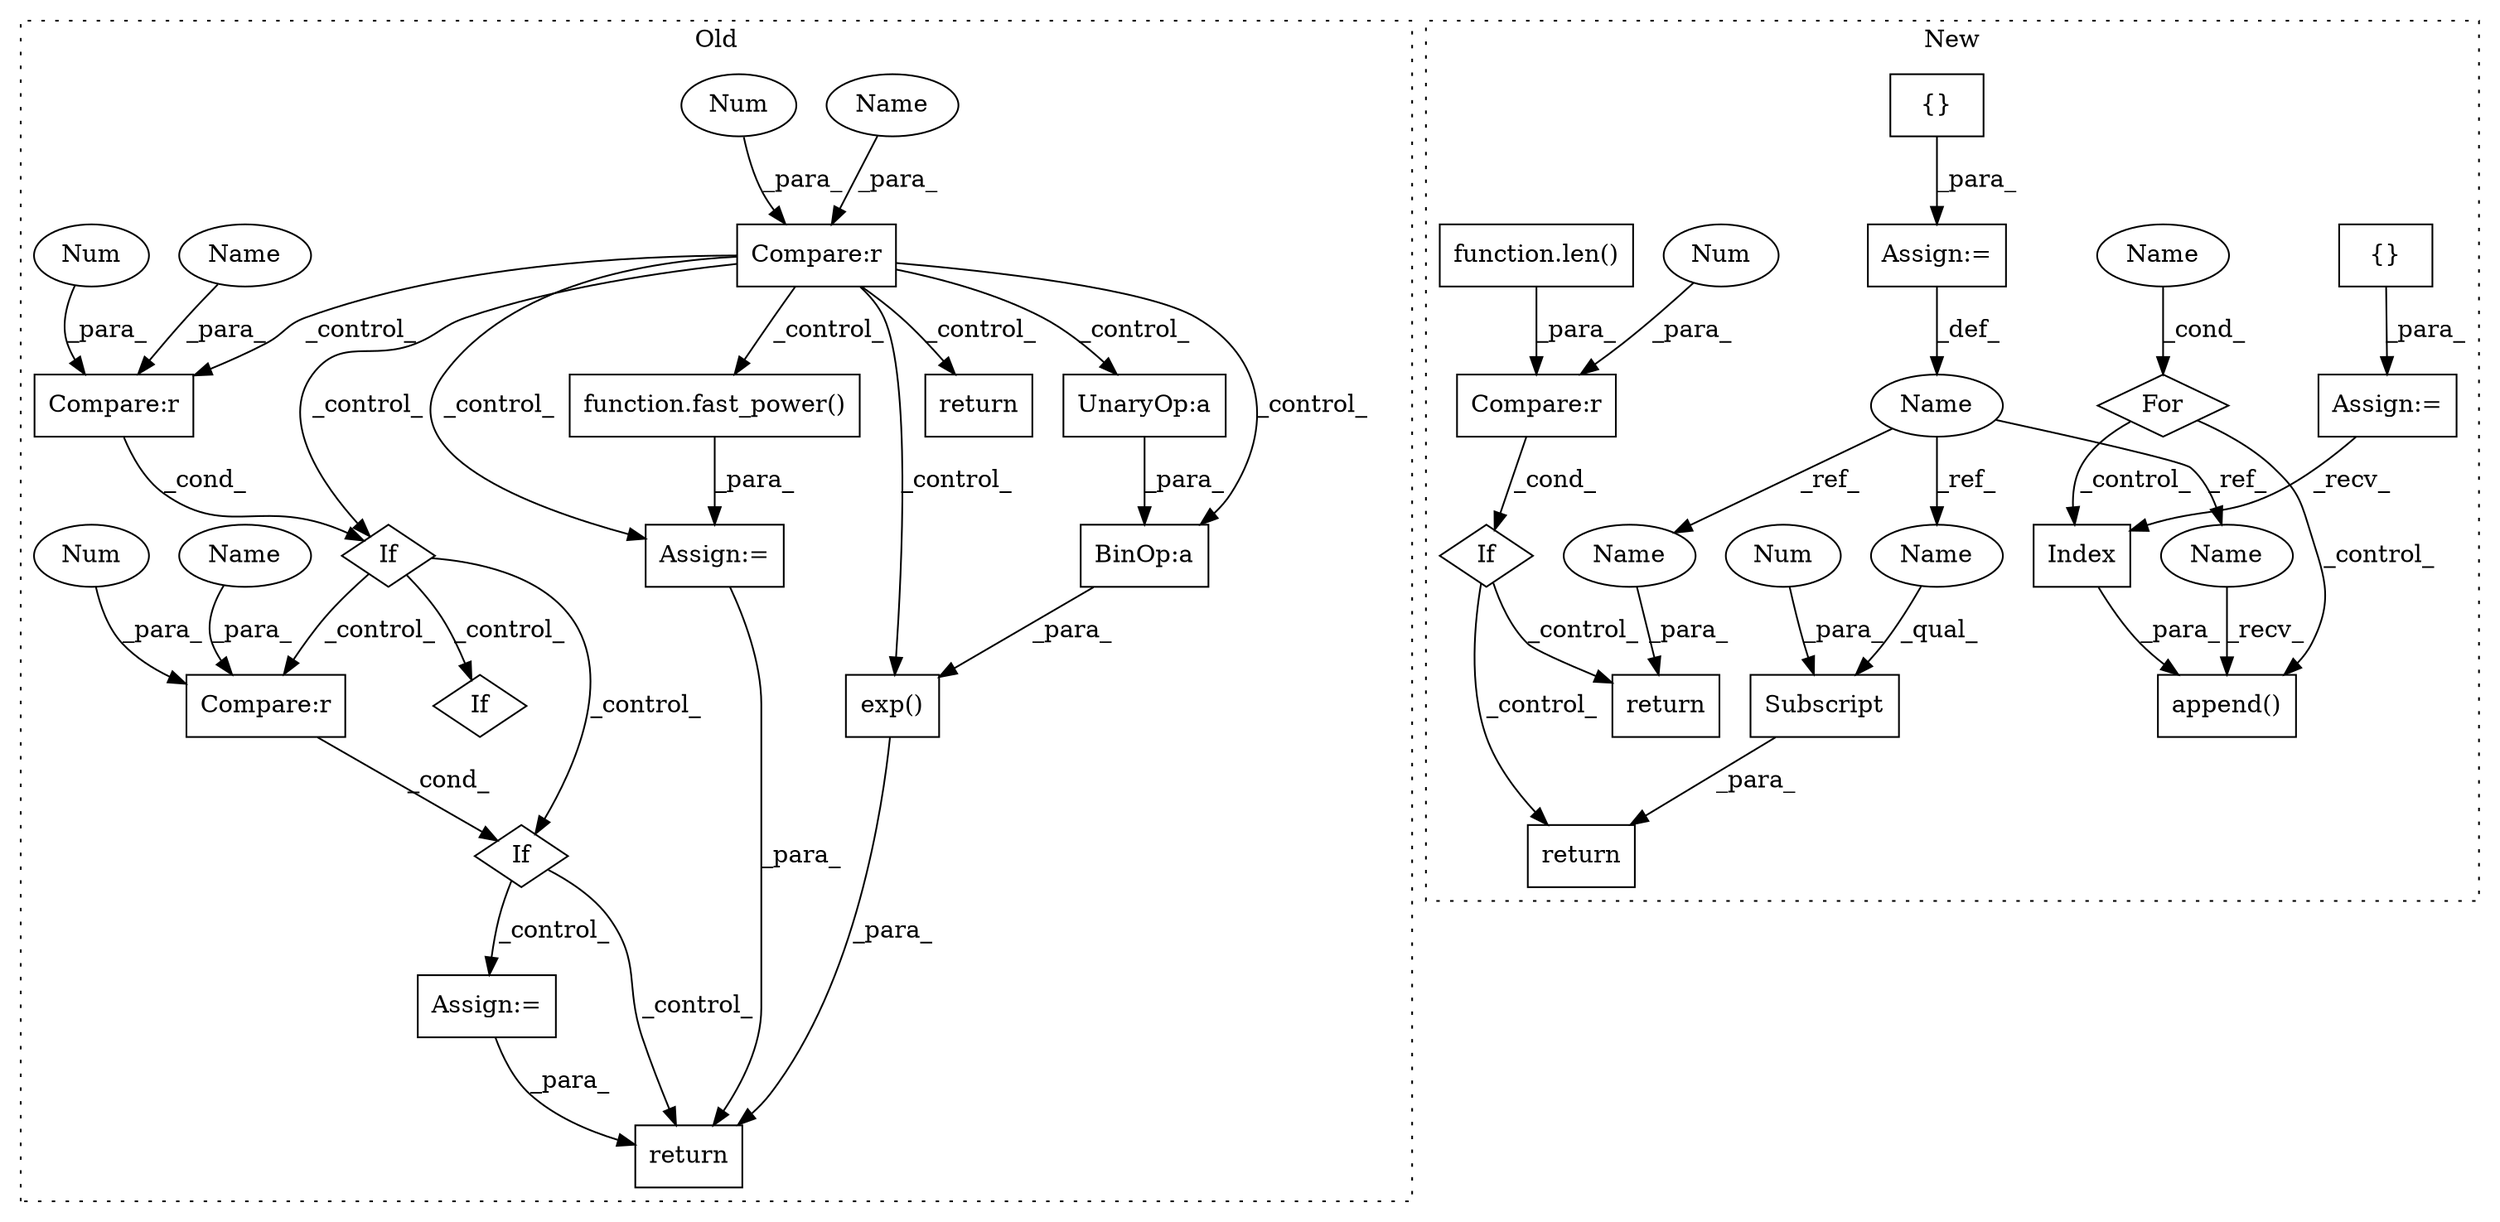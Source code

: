 digraph G {
subgraph cluster0 {
1 [label="exp()" a="75" s="3027,3052" l="10,1" shape="box"];
3 [label="BinOp:a" a="82" s="3038" l="10" shape="box"];
4 [label="UnaryOp:a" a="61" s="3037" l="1" shape="box"];
6 [label="return" a="93" s="3698" l="7" shape="box"];
11 [label="Compare:r" a="40" s="2769" l="15" shape="box"];
12 [label="If" a="96" s="3154" l="3" shape="diamond"];
21 [label="Num" a="76" s="2783" l="1" shape="ellipse"];
24 [label="return" a="93" s="2871" l="7" shape="box"];
25 [label="If" a="96" s="3122" l="3" shape="diamond"];
26 [label="Compare:r" a="40" s="3441" l="15" shape="box"];
27 [label="If" a="96" s="3441" l="0" shape="diamond"];
28 [label="Compare:r" a="40" s="3125" l="15" shape="box"];
29 [label="function.fast_power()" a="75" s="2928,2947" l="11,1" shape="box"];
30 [label="Num" a="76" s="3455" l="1" shape="ellipse"];
31 [label="Num" a="76" s="3139" l="1" shape="ellipse"];
32 [label="Assign:=" a="68" s="3477" l="3" shape="box"];
33 [label="Assign:=" a="68" s="2925" l="3" shape="box"];
38 [label="Name" a="87" s="3441" l="10" shape="ellipse"];
39 [label="Name" a="87" s="2769" l="10" shape="ellipse"];
40 [label="Name" a="87" s="3125" l="10" shape="ellipse"];
label = "Old";
style="dotted";
}
subgraph cluster1 {
2 [label="{}" a="59" s="4224,4224" l="2,1" shape="box"];
5 [label="return" a="93" s="4458" l="7" shape="box"];
7 [label="If" a="96" s="4425" l="3" shape="diamond"];
8 [label="Subscript" a="63" s="4465,0" l="9,0" shape="box"];
9 [label="Name" a="87" s="4215" l="6" shape="ellipse"];
10 [label="return" a="93" s="4493" l="7" shape="box"];
13 [label="Compare:r" a="40" s="4428" l="20" shape="box"];
14 [label="append()" a="75" s="4396,4418" l="14,1" shape="box"];
15 [label="Index" a="46" s="4410" l="8" shape="box"];
16 [label="{}" a="59" s="4237,4320" l="1,0" shape="box"];
17 [label="Name" a="87" s="4371" l="1" shape="ellipse"];
18 [label="For" a="107" s="4367,4386" l="4,10" shape="diamond"];
19 [label="Num" a="76" s="4447" l="1" shape="ellipse"];
20 [label="Num" a="76" s="4472" l="1" shape="ellipse"];
22 [label="Assign:=" a="68" s="4234" l="3" shape="box"];
23 [label="Assign:=" a="68" s="4221" l="3" shape="box"];
34 [label="function.len()" a="75" s="4428,4442" l="4,1" shape="box"];
35 [label="Name" a="87" s="4396" l="6" shape="ellipse"];
36 [label="Name" a="87" s="4500" l="6" shape="ellipse"];
37 [label="Name" a="87" s="4465" l="6" shape="ellipse"];
label = "New";
style="dotted";
}
1 -> 6 [label="_para_"];
2 -> 23 [label="_para_"];
3 -> 1 [label="_para_"];
4 -> 3 [label="_para_"];
7 -> 5 [label="_control_"];
7 -> 10 [label="_control_"];
8 -> 5 [label="_para_"];
9 -> 35 [label="_ref_"];
9 -> 36 [label="_ref_"];
9 -> 37 [label="_ref_"];
11 -> 33 [label="_control_"];
11 -> 29 [label="_control_"];
11 -> 3 [label="_control_"];
11 -> 24 [label="_control_"];
11 -> 25 [label="_control_"];
11 -> 28 [label="_control_"];
11 -> 1 [label="_control_"];
11 -> 4 [label="_control_"];
13 -> 7 [label="_cond_"];
15 -> 14 [label="_para_"];
16 -> 22 [label="_para_"];
17 -> 18 [label="_cond_"];
18 -> 14 [label="_control_"];
18 -> 15 [label="_control_"];
19 -> 13 [label="_para_"];
20 -> 8 [label="_para_"];
21 -> 11 [label="_para_"];
22 -> 15 [label="_recv_"];
23 -> 9 [label="_def_"];
25 -> 12 [label="_control_"];
25 -> 27 [label="_control_"];
25 -> 26 [label="_control_"];
26 -> 27 [label="_cond_"];
27 -> 6 [label="_control_"];
27 -> 32 [label="_control_"];
28 -> 25 [label="_cond_"];
29 -> 33 [label="_para_"];
30 -> 26 [label="_para_"];
31 -> 28 [label="_para_"];
32 -> 6 [label="_para_"];
33 -> 6 [label="_para_"];
34 -> 13 [label="_para_"];
35 -> 14 [label="_recv_"];
36 -> 10 [label="_para_"];
37 -> 8 [label="_qual_"];
38 -> 26 [label="_para_"];
39 -> 11 [label="_para_"];
40 -> 28 [label="_para_"];
}